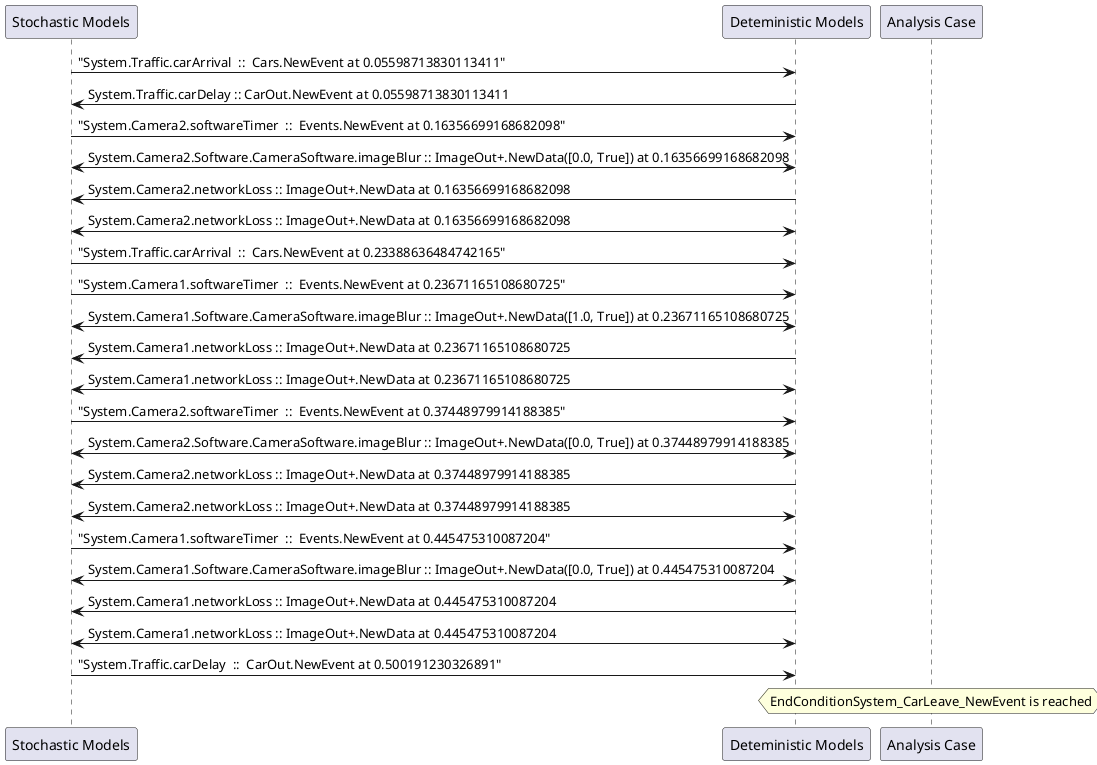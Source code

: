 
	@startuml
	participant "Stochastic Models" as stochmodel
	participant "Deteministic Models" as detmodel
	participant "Analysis Case" as analysis
	{23212_stop} stochmodel -> detmodel : "System.Traffic.carArrival  ::  Cars.NewEvent at 0.05598713830113411"
{23219_start} detmodel -> stochmodel : System.Traffic.carDelay :: CarOut.NewEvent at 0.05598713830113411
{23197_stop} stochmodel -> detmodel : "System.Camera2.softwareTimer  ::  Events.NewEvent at 0.16356699168682098"
detmodel <-> stochmodel : System.Camera2.Software.CameraSoftware.imageBlur :: ImageOut+.NewData([0.0, True]) at 0.16356699168682098
detmodel -> stochmodel : System.Camera2.networkLoss :: ImageOut+.NewData at 0.16356699168682098
detmodel <-> stochmodel : System.Camera2.networkLoss :: ImageOut+.NewData at 0.16356699168682098
{23213_stop} stochmodel -> detmodel : "System.Traffic.carArrival  ::  Cars.NewEvent at 0.23388636484742165"
{23182_stop} stochmodel -> detmodel : "System.Camera1.softwareTimer  ::  Events.NewEvent at 0.23671165108680725"
detmodel <-> stochmodel : System.Camera1.Software.CameraSoftware.imageBlur :: ImageOut+.NewData([1.0, True]) at 0.23671165108680725
detmodel -> stochmodel : System.Camera1.networkLoss :: ImageOut+.NewData at 0.23671165108680725
detmodel <-> stochmodel : System.Camera1.networkLoss :: ImageOut+.NewData at 0.23671165108680725
{23198_stop} stochmodel -> detmodel : "System.Camera2.softwareTimer  ::  Events.NewEvent at 0.37448979914188385"
detmodel <-> stochmodel : System.Camera2.Software.CameraSoftware.imageBlur :: ImageOut+.NewData([0.0, True]) at 0.37448979914188385
detmodel -> stochmodel : System.Camera2.networkLoss :: ImageOut+.NewData at 0.37448979914188385
detmodel <-> stochmodel : System.Camera2.networkLoss :: ImageOut+.NewData at 0.37448979914188385
{23183_stop} stochmodel -> detmodel : "System.Camera1.softwareTimer  ::  Events.NewEvent at 0.445475310087204"
detmodel <-> stochmodel : System.Camera1.Software.CameraSoftware.imageBlur :: ImageOut+.NewData([0.0, True]) at 0.445475310087204
detmodel -> stochmodel : System.Camera1.networkLoss :: ImageOut+.NewData at 0.445475310087204
detmodel <-> stochmodel : System.Camera1.networkLoss :: ImageOut+.NewData at 0.445475310087204
{23219_stop} stochmodel -> detmodel : "System.Traffic.carDelay  ::  CarOut.NewEvent at 0.500191230326891"
{23219_start} <-> {23219_stop} : delay
hnote over analysis 
EndConditionSystem_CarLeave_NewEvent is reached
endnote
@enduml
